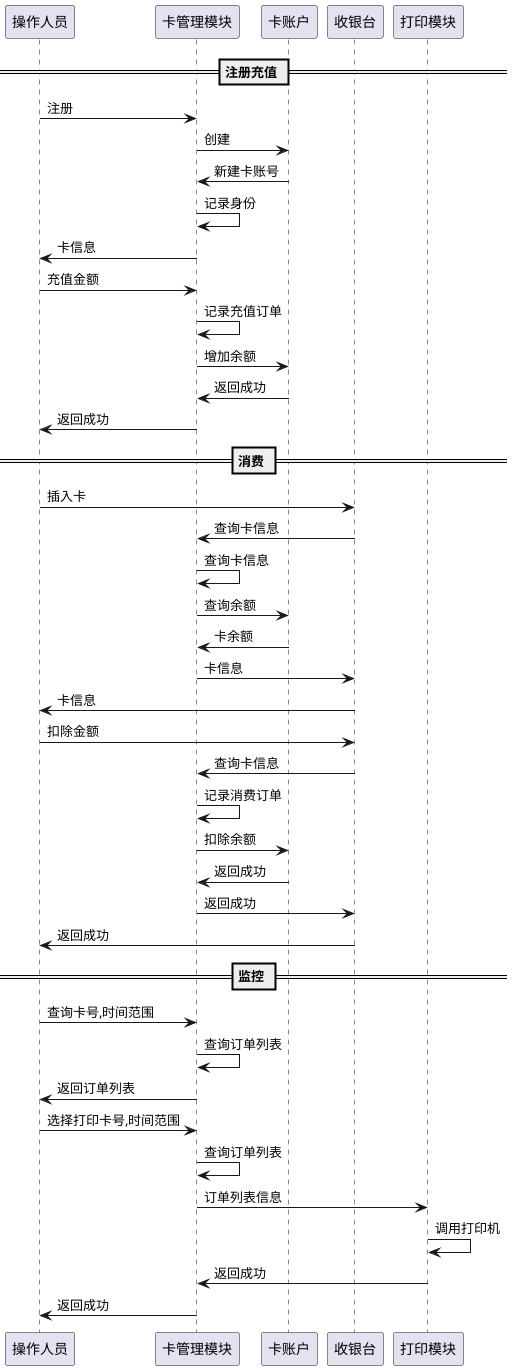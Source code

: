 @startuml

== 注册充值 == 
   操作人员 -> 卡管理模块: 注册
   卡管理模块 -> 卡账户: 创建
   卡账户 -> 卡管理模块: 新建卡账号
   卡管理模块 -> 卡管理模块: 记录身份
   卡管理模块 -> 操作人员: 卡信息

   操作人员 -> 卡管理模块: 充值金额
   卡管理模块 -> 卡管理模块: 记录充值订单
   卡管理模块 -> 卡账户: 增加余额
   卡账户 -> 卡管理模块: 返回成功
   卡管理模块 -> 操作人员: 返回成功

== 消费 == 
   操作人员 -> 收银台: 插入卡
   收银台 -> 卡管理模块: 查询卡信息
   卡管理模块 -> 卡管理模块: 查询卡信息
   卡管理模块 -> 卡账户: 查询余额
   卡账户 -> 卡管理模块: 卡余额
   卡管理模块 -> 收银台: 卡信息
   收银台 -> 操作人员: 卡信息

   操作人员 -> 收银台: 扣除金额
   收银台 -> 卡管理模块: 查询卡信息
   卡管理模块 -> 卡管理模块: 记录消费订单
   卡管理模块 -> 卡账户: 扣除余额
   卡账户 -> 卡管理模块: 返回成功
   卡管理模块 -> 收银台: 返回成功
   收银台 -> 操作人员: 返回成功

== 监控 == 
    操作人员 -> 卡管理模块: 查询卡号,时间范围
    卡管理模块 -> 卡管理模块: 查询订单列表
    操作人员 <- 卡管理模块: 返回订单列表
    操作人员 -> 卡管理模块: 选择打印卡号,时间范围
    卡管理模块 -> 卡管理模块: 查询订单列表
    卡管理模块 -> 打印模块: 订单列表信息
    打印模块 -> 打印模块: 调用打印机
    卡管理模块 <- 打印模块: 返回成功
    操作人员 <- 卡管理模块: 返回成功
@enduml

component 卡账户 as account
    component 监控模块 as monitor 
    component 卡管理模块 as accountManage
    component 收银台 as pay
    component 打印模块 as printer